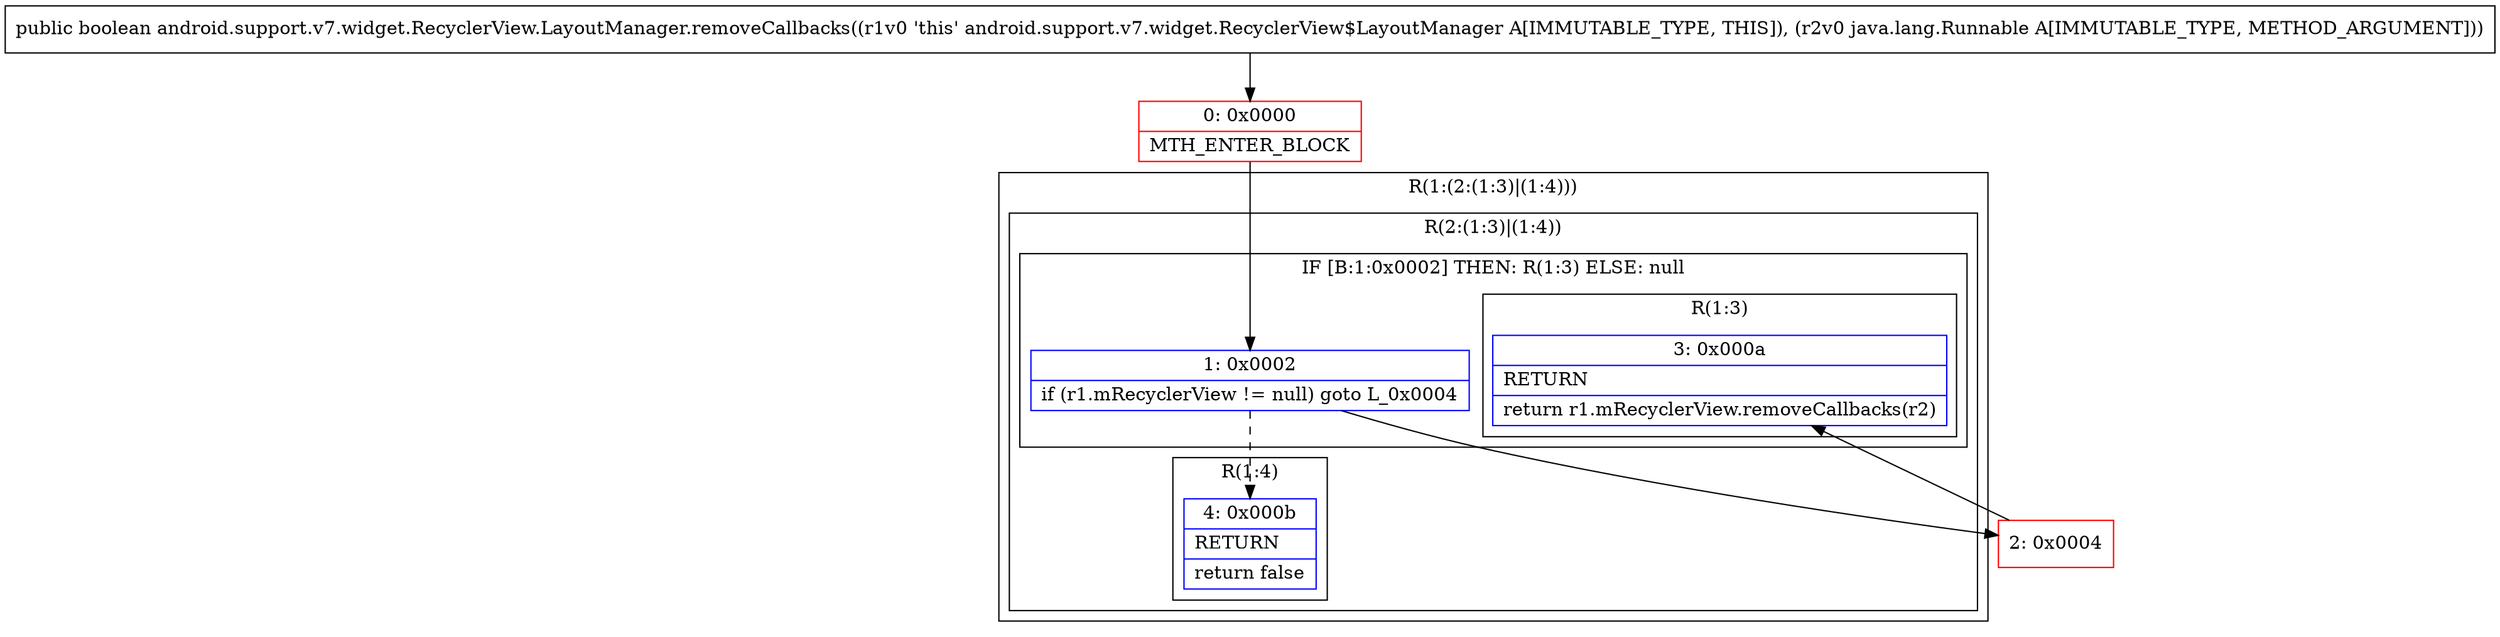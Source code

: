 digraph "CFG forandroid.support.v7.widget.RecyclerView.LayoutManager.removeCallbacks(Ljava\/lang\/Runnable;)Z" {
subgraph cluster_Region_1063105778 {
label = "R(1:(2:(1:3)|(1:4)))";
node [shape=record,color=blue];
subgraph cluster_Region_221445863 {
label = "R(2:(1:3)|(1:4))";
node [shape=record,color=blue];
subgraph cluster_IfRegion_1915591982 {
label = "IF [B:1:0x0002] THEN: R(1:3) ELSE: null";
node [shape=record,color=blue];
Node_1 [shape=record,label="{1\:\ 0x0002|if (r1.mRecyclerView != null) goto L_0x0004\l}"];
subgraph cluster_Region_542906034 {
label = "R(1:3)";
node [shape=record,color=blue];
Node_3 [shape=record,label="{3\:\ 0x000a|RETURN\l|return r1.mRecyclerView.removeCallbacks(r2)\l}"];
}
}
subgraph cluster_Region_1928645743 {
label = "R(1:4)";
node [shape=record,color=blue];
Node_4 [shape=record,label="{4\:\ 0x000b|RETURN\l|return false\l}"];
}
}
}
Node_0 [shape=record,color=red,label="{0\:\ 0x0000|MTH_ENTER_BLOCK\l}"];
Node_2 [shape=record,color=red,label="{2\:\ 0x0004}"];
MethodNode[shape=record,label="{public boolean android.support.v7.widget.RecyclerView.LayoutManager.removeCallbacks((r1v0 'this' android.support.v7.widget.RecyclerView$LayoutManager A[IMMUTABLE_TYPE, THIS]), (r2v0 java.lang.Runnable A[IMMUTABLE_TYPE, METHOD_ARGUMENT])) }"];
MethodNode -> Node_0;
Node_1 -> Node_2;
Node_1 -> Node_4[style=dashed];
Node_0 -> Node_1;
Node_2 -> Node_3;
}


